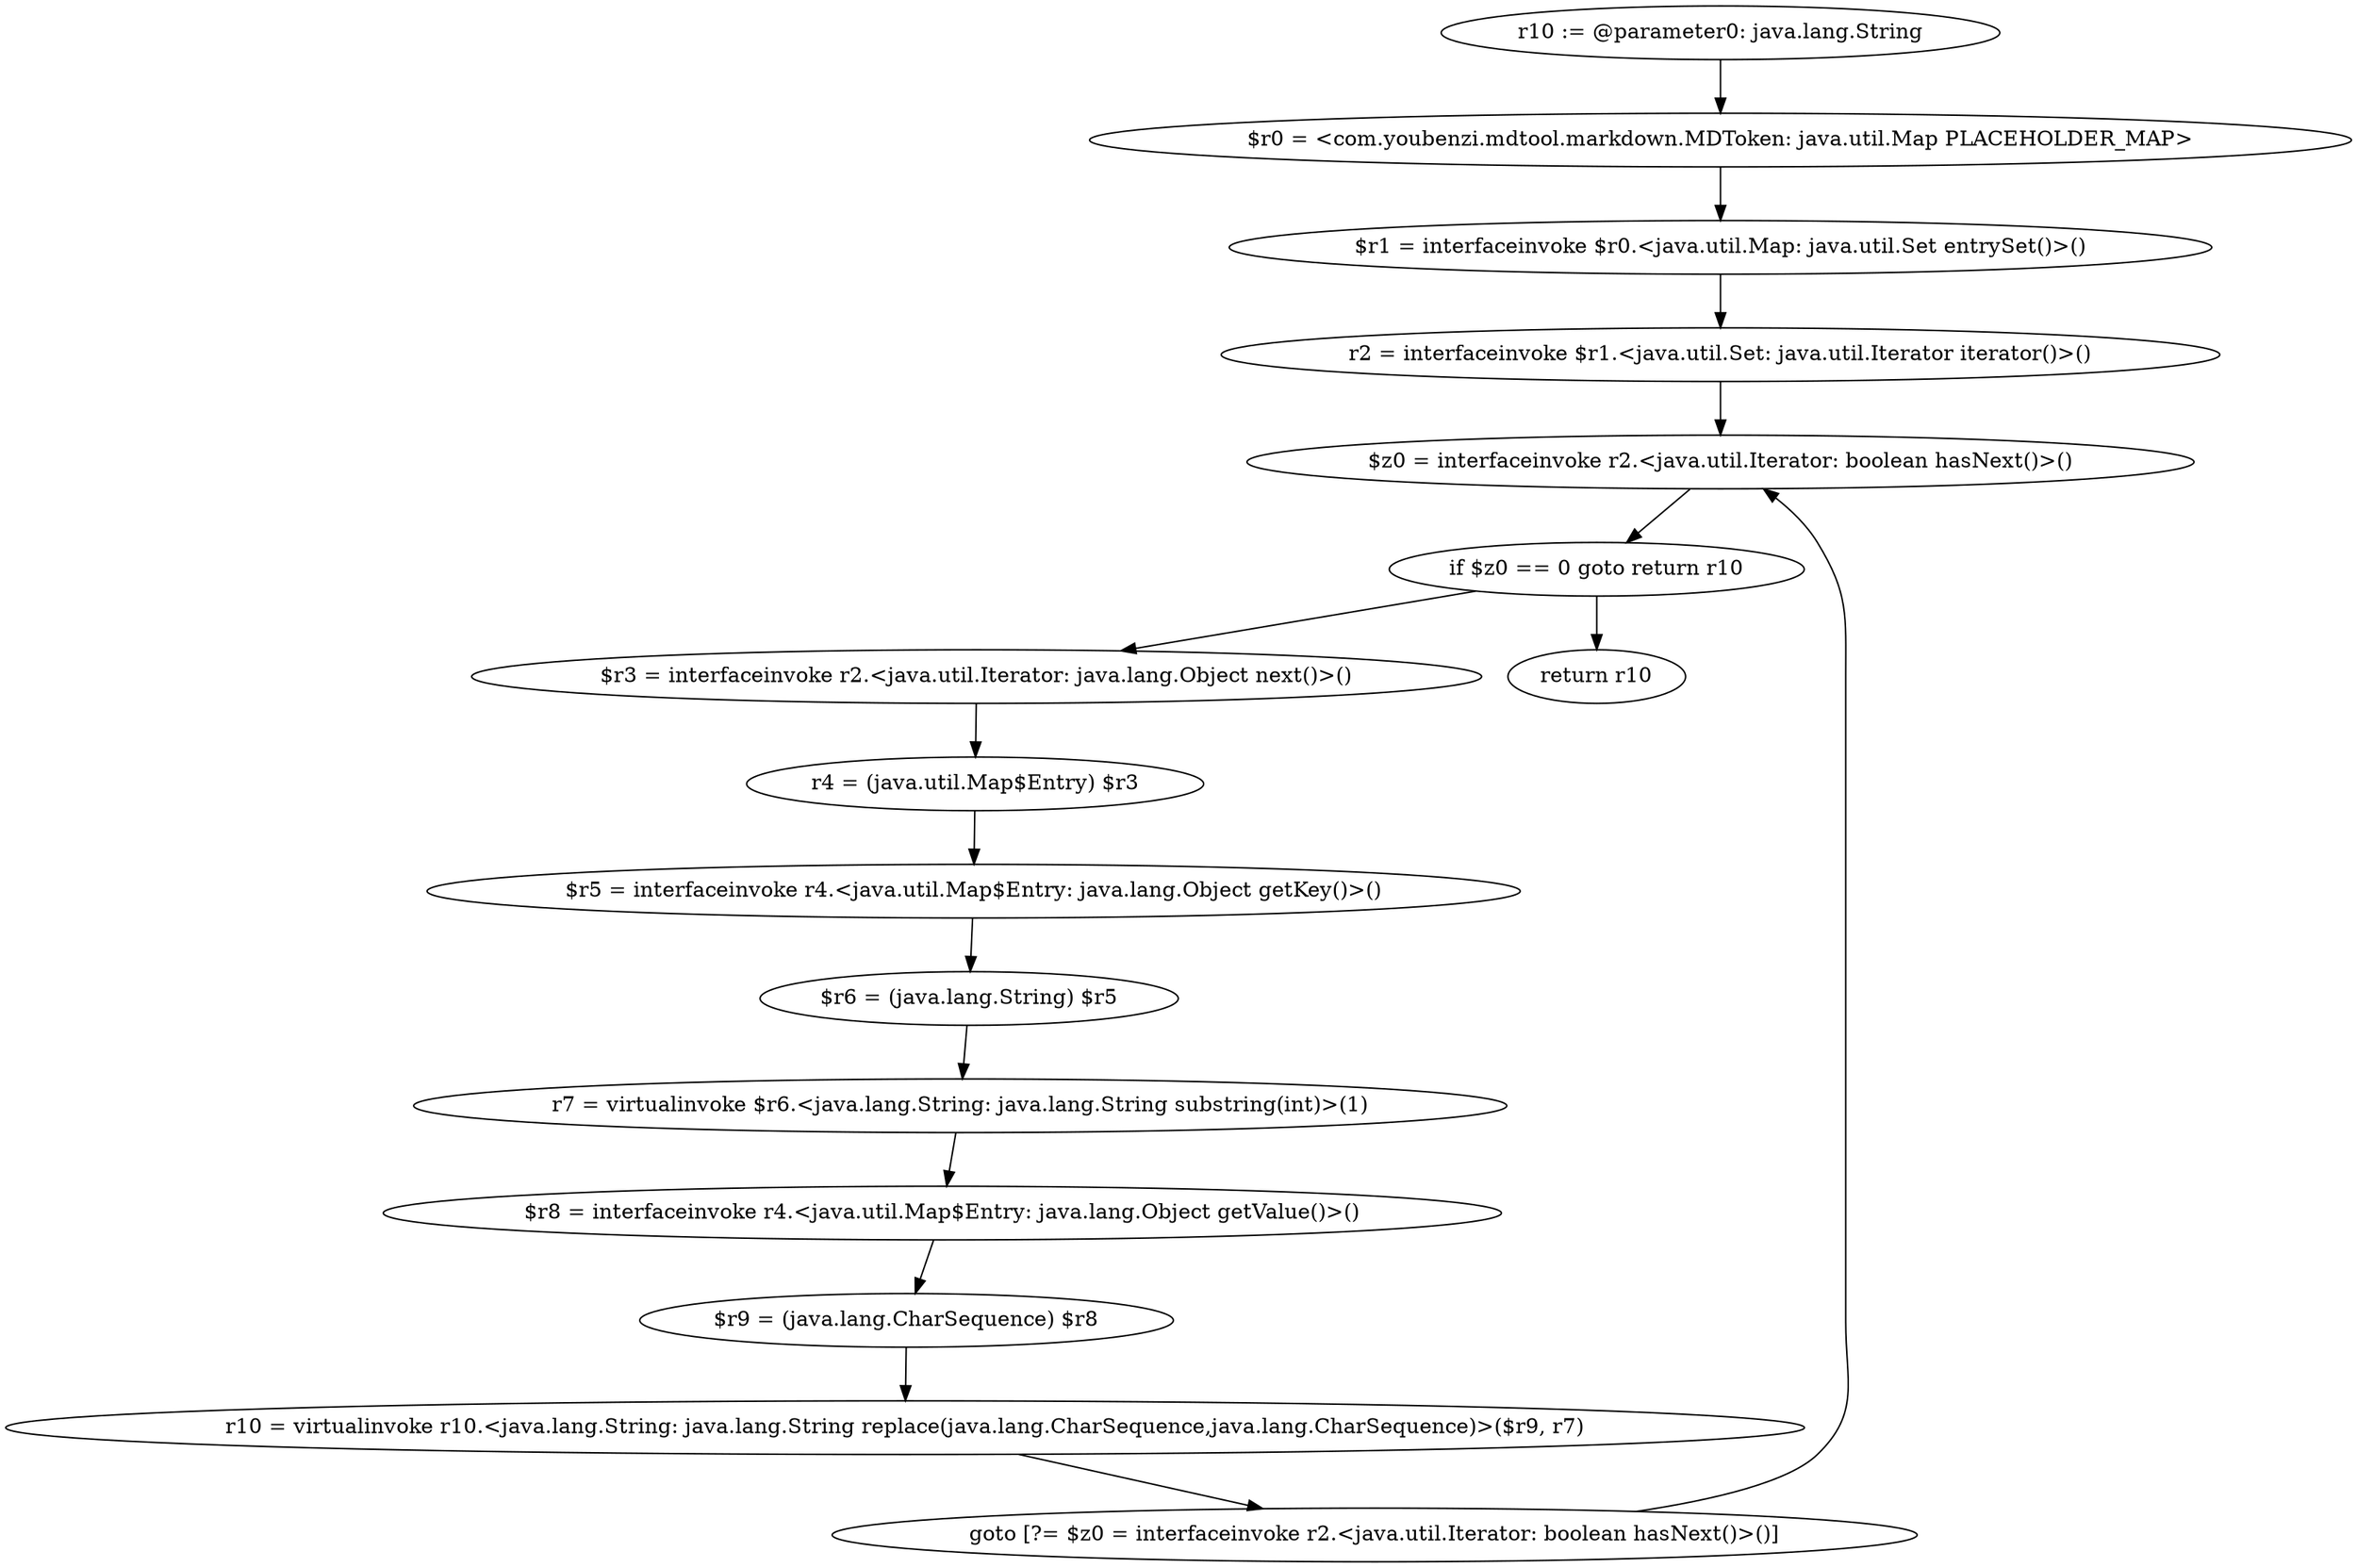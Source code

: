 digraph "unitGraph" {
    "r10 := @parameter0: java.lang.String"
    "$r0 = <com.youbenzi.mdtool.markdown.MDToken: java.util.Map PLACEHOLDER_MAP>"
    "$r1 = interfaceinvoke $r0.<java.util.Map: java.util.Set entrySet()>()"
    "r2 = interfaceinvoke $r1.<java.util.Set: java.util.Iterator iterator()>()"
    "$z0 = interfaceinvoke r2.<java.util.Iterator: boolean hasNext()>()"
    "if $z0 == 0 goto return r10"
    "$r3 = interfaceinvoke r2.<java.util.Iterator: java.lang.Object next()>()"
    "r4 = (java.util.Map$Entry) $r3"
    "$r5 = interfaceinvoke r4.<java.util.Map$Entry: java.lang.Object getKey()>()"
    "$r6 = (java.lang.String) $r5"
    "r7 = virtualinvoke $r6.<java.lang.String: java.lang.String substring(int)>(1)"
    "$r8 = interfaceinvoke r4.<java.util.Map$Entry: java.lang.Object getValue()>()"
    "$r9 = (java.lang.CharSequence) $r8"
    "r10 = virtualinvoke r10.<java.lang.String: java.lang.String replace(java.lang.CharSequence,java.lang.CharSequence)>($r9, r7)"
    "goto [?= $z0 = interfaceinvoke r2.<java.util.Iterator: boolean hasNext()>()]"
    "return r10"
    "r10 := @parameter0: java.lang.String"->"$r0 = <com.youbenzi.mdtool.markdown.MDToken: java.util.Map PLACEHOLDER_MAP>";
    "$r0 = <com.youbenzi.mdtool.markdown.MDToken: java.util.Map PLACEHOLDER_MAP>"->"$r1 = interfaceinvoke $r0.<java.util.Map: java.util.Set entrySet()>()";
    "$r1 = interfaceinvoke $r0.<java.util.Map: java.util.Set entrySet()>()"->"r2 = interfaceinvoke $r1.<java.util.Set: java.util.Iterator iterator()>()";
    "r2 = interfaceinvoke $r1.<java.util.Set: java.util.Iterator iterator()>()"->"$z0 = interfaceinvoke r2.<java.util.Iterator: boolean hasNext()>()";
    "$z0 = interfaceinvoke r2.<java.util.Iterator: boolean hasNext()>()"->"if $z0 == 0 goto return r10";
    "if $z0 == 0 goto return r10"->"$r3 = interfaceinvoke r2.<java.util.Iterator: java.lang.Object next()>()";
    "if $z0 == 0 goto return r10"->"return r10";
    "$r3 = interfaceinvoke r2.<java.util.Iterator: java.lang.Object next()>()"->"r4 = (java.util.Map$Entry) $r3";
    "r4 = (java.util.Map$Entry) $r3"->"$r5 = interfaceinvoke r4.<java.util.Map$Entry: java.lang.Object getKey()>()";
    "$r5 = interfaceinvoke r4.<java.util.Map$Entry: java.lang.Object getKey()>()"->"$r6 = (java.lang.String) $r5";
    "$r6 = (java.lang.String) $r5"->"r7 = virtualinvoke $r6.<java.lang.String: java.lang.String substring(int)>(1)";
    "r7 = virtualinvoke $r6.<java.lang.String: java.lang.String substring(int)>(1)"->"$r8 = interfaceinvoke r4.<java.util.Map$Entry: java.lang.Object getValue()>()";
    "$r8 = interfaceinvoke r4.<java.util.Map$Entry: java.lang.Object getValue()>()"->"$r9 = (java.lang.CharSequence) $r8";
    "$r9 = (java.lang.CharSequence) $r8"->"r10 = virtualinvoke r10.<java.lang.String: java.lang.String replace(java.lang.CharSequence,java.lang.CharSequence)>($r9, r7)";
    "r10 = virtualinvoke r10.<java.lang.String: java.lang.String replace(java.lang.CharSequence,java.lang.CharSequence)>($r9, r7)"->"goto [?= $z0 = interfaceinvoke r2.<java.util.Iterator: boolean hasNext()>()]";
    "goto [?= $z0 = interfaceinvoke r2.<java.util.Iterator: boolean hasNext()>()]"->"$z0 = interfaceinvoke r2.<java.util.Iterator: boolean hasNext()>()";
}
